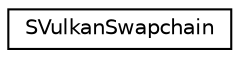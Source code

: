 digraph "Graphical Class Hierarchy"
{
 // LATEX_PDF_SIZE
  edge [fontname="Helvetica",fontsize="10",labelfontname="Helvetica",labelfontsize="10"];
  node [fontname="Helvetica",fontsize="10",shape=record];
  rankdir="LR";
  Node0 [label="SVulkanSwapchain",height=0.2,width=0.4,color="black", fillcolor="white", style="filled",URL="$struct_s_vulkan_swapchain.html",tooltip=" "];
}

